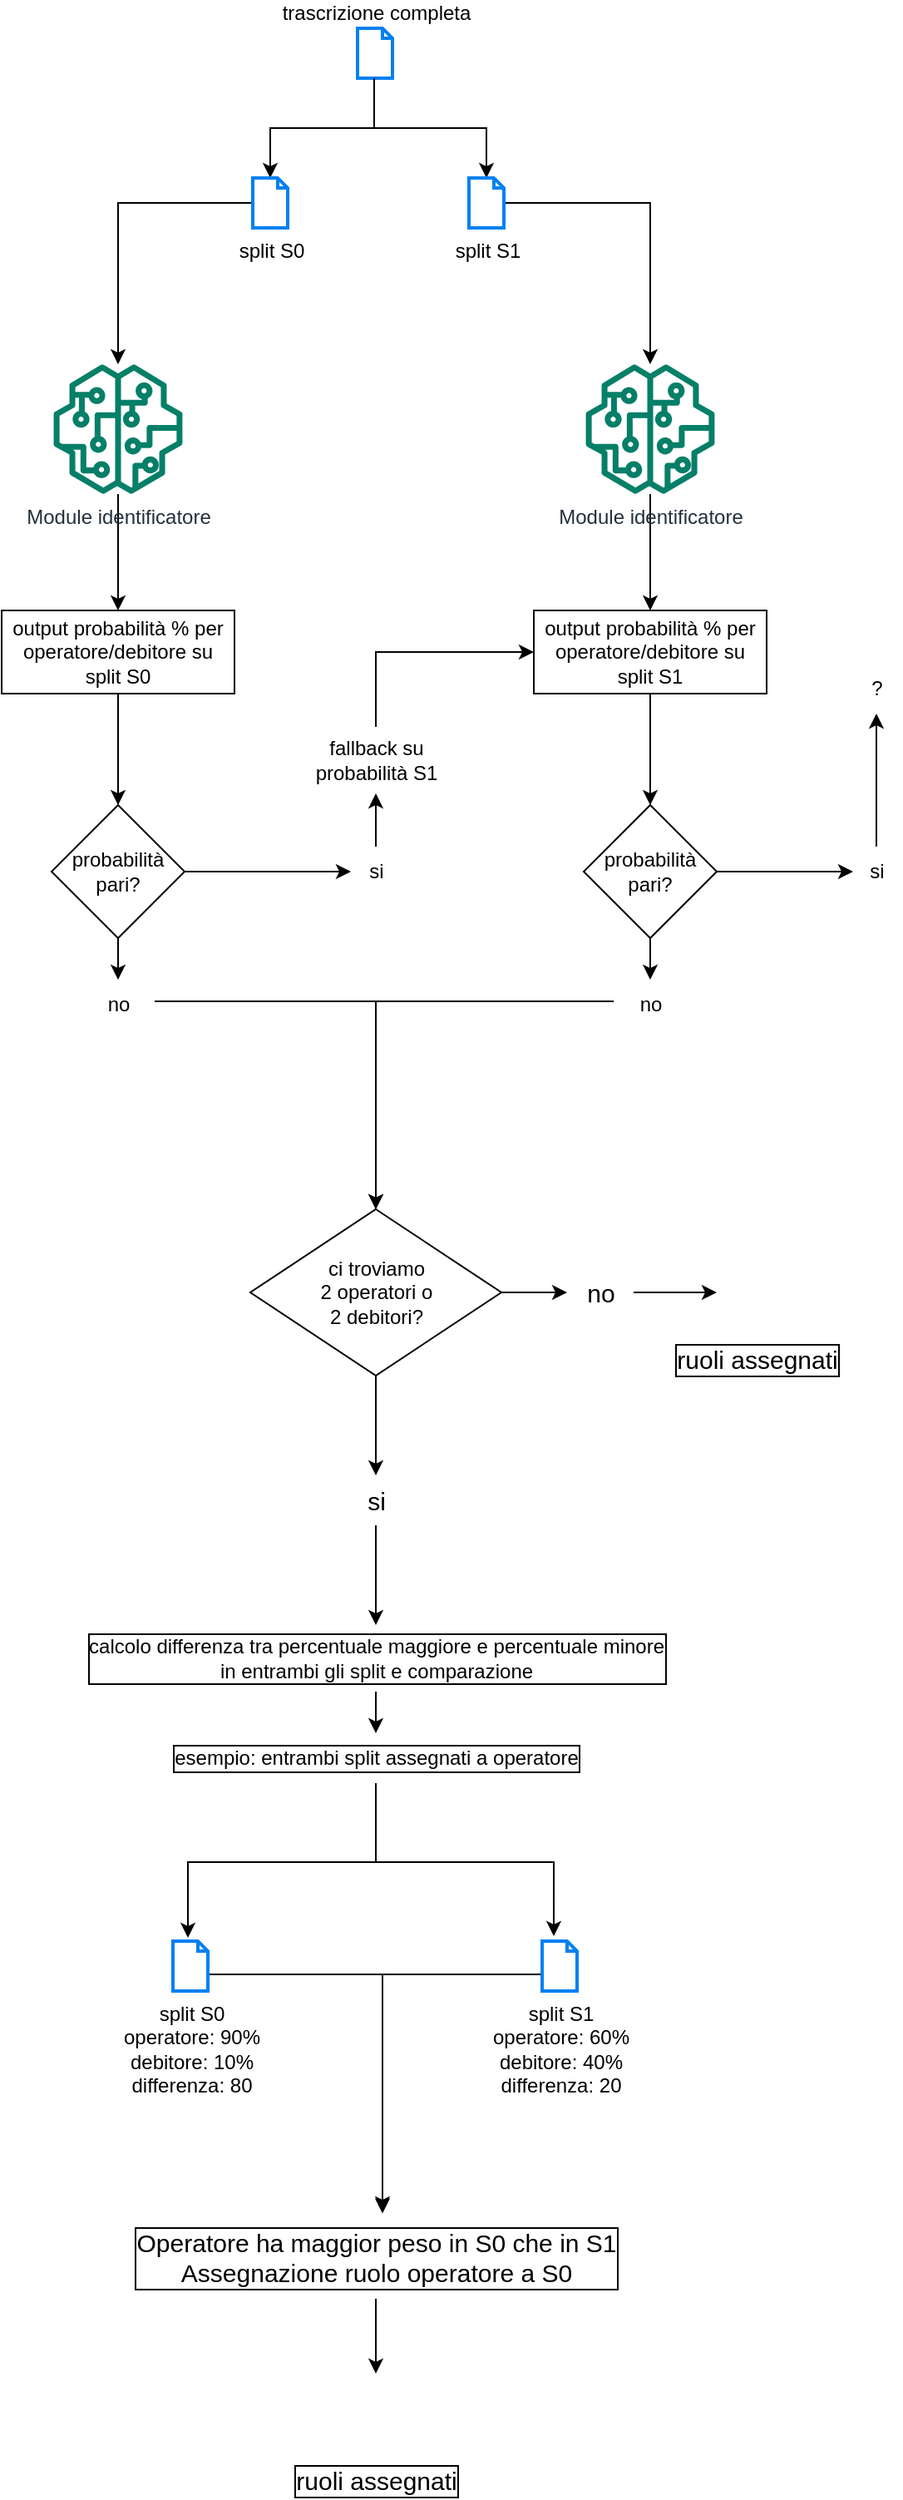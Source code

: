 <mxfile version="20.8.13" type="github">
  <diagram name="Page-1" id="lykmxIXzi3GVXtTds80J">
    <mxGraphModel dx="1434" dy="774" grid="1" gridSize="10" guides="1" tooltips="1" connect="1" arrows="1" fold="1" page="1" pageScale="1" pageWidth="827" pageHeight="1169" math="0" shadow="0">
      <root>
        <mxCell id="0" />
        <mxCell id="1" parent="0" />
        <mxCell id="E4YwK7CUom6d1HkRE5xG-3" style="edgeStyle=orthogonalEdgeStyle;rounded=0;orthogonalLoop=1;jettySize=auto;html=1;exitX=0.476;exitY=1.033;exitDx=0;exitDy=0;exitPerimeter=0;" edge="1" parent="1" source="E4YwK7CUom6d1HkRE5xG-1" target="E4YwK7CUom6d1HkRE5xG-2">
          <mxGeometry relative="1" as="geometry" />
        </mxCell>
        <mxCell id="E4YwK7CUom6d1HkRE5xG-1" value="trascrizione completa" style="html=1;verticalLabelPosition=top;align=center;labelBackgroundColor=#ffffff;verticalAlign=bottom;strokeWidth=2;strokeColor=#0080F0;shadow=0;dashed=0;shape=mxgraph.ios7.icons.document;labelPosition=center;" vertex="1" parent="1">
          <mxGeometry x="403" y="50" width="21" height="30" as="geometry" />
        </mxCell>
        <mxCell id="E4YwK7CUom6d1HkRE5xG-11" style="edgeStyle=orthogonalEdgeStyle;rounded=0;orthogonalLoop=1;jettySize=auto;html=1;" edge="1" parent="1" source="E4YwK7CUom6d1HkRE5xG-2" target="E4YwK7CUom6d1HkRE5xG-10">
          <mxGeometry relative="1" as="geometry" />
        </mxCell>
        <mxCell id="E4YwK7CUom6d1HkRE5xG-2" value="split S1" style="html=1;verticalLabelPosition=bottom;align=center;labelBackgroundColor=#ffffff;verticalAlign=top;strokeWidth=2;strokeColor=#0080F0;shadow=0;dashed=0;shape=mxgraph.ios7.icons.document;" vertex="1" parent="1">
          <mxGeometry x="470" y="140" width="21" height="30" as="geometry" />
        </mxCell>
        <mxCell id="E4YwK7CUom6d1HkRE5xG-4" style="edgeStyle=orthogonalEdgeStyle;rounded=0;orthogonalLoop=1;jettySize=auto;html=1;exitX=0.476;exitY=1;exitDx=0;exitDy=0;exitPerimeter=0;" edge="1" parent="1" target="E4YwK7CUom6d1HkRE5xG-5" source="E4YwK7CUom6d1HkRE5xG-1">
          <mxGeometry relative="1" as="geometry">
            <mxPoint x="360" y="65" as="sourcePoint" />
          </mxGeometry>
        </mxCell>
        <mxCell id="E4YwK7CUom6d1HkRE5xG-8" style="edgeStyle=orthogonalEdgeStyle;rounded=0;orthogonalLoop=1;jettySize=auto;html=1;" edge="1" parent="1" source="E4YwK7CUom6d1HkRE5xG-5" target="E4YwK7CUom6d1HkRE5xG-7">
          <mxGeometry relative="1" as="geometry" />
        </mxCell>
        <mxCell id="E4YwK7CUom6d1HkRE5xG-5" value="split S0" style="html=1;verticalLabelPosition=bottom;align=center;labelBackgroundColor=#ffffff;verticalAlign=top;strokeWidth=2;strokeColor=#0080F0;shadow=0;dashed=0;shape=mxgraph.ios7.icons.document;" vertex="1" parent="1">
          <mxGeometry x="340" y="140" width="21" height="30" as="geometry" />
        </mxCell>
        <mxCell id="E4YwK7CUom6d1HkRE5xG-31" style="edgeStyle=orthogonalEdgeStyle;rounded=0;orthogonalLoop=1;jettySize=auto;html=1;entryX=0.5;entryY=0;entryDx=0;entryDy=0;" edge="1" parent="1" source="E4YwK7CUom6d1HkRE5xG-7" target="E4YwK7CUom6d1HkRE5xG-30">
          <mxGeometry relative="1" as="geometry" />
        </mxCell>
        <mxCell id="E4YwK7CUom6d1HkRE5xG-7" value="Module identificatore" style="sketch=0;outlineConnect=0;fontColor=#232F3E;gradientColor=none;fillColor=#067F68;strokeColor=none;dashed=0;verticalLabelPosition=bottom;verticalAlign=top;align=center;html=1;fontSize=12;fontStyle=0;aspect=fixed;pointerEvents=1;shape=mxgraph.aws4.sagemaker_model;" vertex="1" parent="1">
          <mxGeometry x="220" y="252" width="78" height="78" as="geometry" />
        </mxCell>
        <mxCell id="E4YwK7CUom6d1HkRE5xG-34" style="edgeStyle=orthogonalEdgeStyle;rounded=0;orthogonalLoop=1;jettySize=auto;html=1;entryX=0.5;entryY=0;entryDx=0;entryDy=0;" edge="1" parent="1" source="E4YwK7CUom6d1HkRE5xG-10" target="E4YwK7CUom6d1HkRE5xG-33">
          <mxGeometry relative="1" as="geometry" />
        </mxCell>
        <mxCell id="E4YwK7CUom6d1HkRE5xG-10" value="Module identificatore" style="sketch=0;outlineConnect=0;fontColor=#232F3E;gradientColor=none;fillColor=#067F68;strokeColor=none;dashed=0;verticalLabelPosition=bottom;verticalAlign=top;align=center;html=1;fontSize=12;fontStyle=0;aspect=fixed;pointerEvents=1;shape=mxgraph.aws4.sagemaker_model;" vertex="1" parent="1">
          <mxGeometry x="540" y="252" width="78" height="78" as="geometry" />
        </mxCell>
        <mxCell id="E4YwK7CUom6d1HkRE5xG-16" value="" style="edgeStyle=orthogonalEdgeStyle;rounded=0;orthogonalLoop=1;jettySize=auto;html=1;" edge="1" parent="1" source="E4YwK7CUom6d1HkRE5xG-13" target="E4YwK7CUom6d1HkRE5xG-15">
          <mxGeometry relative="1" as="geometry" />
        </mxCell>
        <mxCell id="E4YwK7CUom6d1HkRE5xG-27" value="" style="edgeStyle=orthogonalEdgeStyle;rounded=0;orthogonalLoop=1;jettySize=auto;html=1;" edge="1" parent="1" source="E4YwK7CUom6d1HkRE5xG-13" target="E4YwK7CUom6d1HkRE5xG-18">
          <mxGeometry relative="1" as="geometry" />
        </mxCell>
        <mxCell id="E4YwK7CUom6d1HkRE5xG-13" value="probabilità pari?" style="rhombus;whiteSpace=wrap;html=1;" vertex="1" parent="1">
          <mxGeometry x="219" y="517" width="80" height="80" as="geometry" />
        </mxCell>
        <mxCell id="E4YwK7CUom6d1HkRE5xG-48" style="edgeStyle=orthogonalEdgeStyle;rounded=0;orthogonalLoop=1;jettySize=auto;html=1;entryX=0.5;entryY=0;entryDx=0;entryDy=0;exitX=1.05;exitY=0.433;exitDx=0;exitDy=0;exitPerimeter=0;" edge="1" parent="1" source="E4YwK7CUom6d1HkRE5xG-15" target="E4YwK7CUom6d1HkRE5xG-47">
          <mxGeometry relative="1" as="geometry">
            <Array as="points">
              <mxPoint x="414" y="635" />
            </Array>
          </mxGeometry>
        </mxCell>
        <mxCell id="E4YwK7CUom6d1HkRE5xG-15" value="no" style="text;html=1;align=center;verticalAlign=middle;resizable=0;points=[];autosize=1;strokeColor=none;fillColor=none;" vertex="1" parent="1">
          <mxGeometry x="239" y="622" width="40" height="30" as="geometry" />
        </mxCell>
        <mxCell id="E4YwK7CUom6d1HkRE5xG-37" value="" style="edgeStyle=orthogonalEdgeStyle;rounded=0;orthogonalLoop=1;jettySize=auto;html=1;" edge="1" parent="1" source="E4YwK7CUom6d1HkRE5xG-18" target="E4YwK7CUom6d1HkRE5xG-36">
          <mxGeometry relative="1" as="geometry" />
        </mxCell>
        <mxCell id="E4YwK7CUom6d1HkRE5xG-18" value="si" style="text;html=1;align=center;verticalAlign=middle;resizable=0;points=[];autosize=1;strokeColor=none;fillColor=none;" vertex="1" parent="1">
          <mxGeometry x="399" y="542" width="30" height="30" as="geometry" />
        </mxCell>
        <mxCell id="E4YwK7CUom6d1HkRE5xG-32" style="edgeStyle=orthogonalEdgeStyle;rounded=0;orthogonalLoop=1;jettySize=auto;html=1;entryX=0.5;entryY=0;entryDx=0;entryDy=0;" edge="1" parent="1" source="E4YwK7CUom6d1HkRE5xG-30" target="E4YwK7CUom6d1HkRE5xG-13">
          <mxGeometry relative="1" as="geometry" />
        </mxCell>
        <mxCell id="E4YwK7CUom6d1HkRE5xG-30" value="output probabilità % per operatore/debitore su split S0" style="rounded=0;whiteSpace=wrap;html=1;" vertex="1" parent="1">
          <mxGeometry x="189" y="400" width="140" height="50" as="geometry" />
        </mxCell>
        <mxCell id="E4YwK7CUom6d1HkRE5xG-40" style="edgeStyle=orthogonalEdgeStyle;rounded=0;orthogonalLoop=1;jettySize=auto;html=1;entryX=0.5;entryY=0;entryDx=0;entryDy=0;" edge="1" parent="1" source="E4YwK7CUom6d1HkRE5xG-33" target="E4YwK7CUom6d1HkRE5xG-39">
          <mxGeometry relative="1" as="geometry" />
        </mxCell>
        <mxCell id="E4YwK7CUom6d1HkRE5xG-33" value="output probabilità % per operatore/debitore su split S1" style="rounded=0;whiteSpace=wrap;html=1;" vertex="1" parent="1">
          <mxGeometry x="509" y="400" width="140" height="50" as="geometry" />
        </mxCell>
        <mxCell id="E4YwK7CUom6d1HkRE5xG-38" style="edgeStyle=orthogonalEdgeStyle;rounded=0;orthogonalLoop=1;jettySize=auto;html=1;entryX=0;entryY=0.5;entryDx=0;entryDy=0;" edge="1" parent="1" source="E4YwK7CUom6d1HkRE5xG-36" target="E4YwK7CUom6d1HkRE5xG-33">
          <mxGeometry relative="1" as="geometry">
            <Array as="points">
              <mxPoint x="414" y="425" />
            </Array>
          </mxGeometry>
        </mxCell>
        <mxCell id="E4YwK7CUom6d1HkRE5xG-36" value="fallback su &lt;br&gt;probabilità S1" style="text;html=1;align=center;verticalAlign=middle;resizable=0;points=[];autosize=1;strokeColor=none;fillColor=none;" vertex="1" parent="1">
          <mxGeometry x="364" y="470" width="100" height="40" as="geometry" />
        </mxCell>
        <mxCell id="E4YwK7CUom6d1HkRE5xG-42" style="edgeStyle=orthogonalEdgeStyle;rounded=0;orthogonalLoop=1;jettySize=auto;html=1;entryX=0.033;entryY=0.5;entryDx=0;entryDy=0;entryPerimeter=0;" edge="1" parent="1" source="E4YwK7CUom6d1HkRE5xG-39" target="E4YwK7CUom6d1HkRE5xG-41">
          <mxGeometry relative="1" as="geometry" />
        </mxCell>
        <mxCell id="E4YwK7CUom6d1HkRE5xG-46" value="" style="edgeStyle=orthogonalEdgeStyle;rounded=0;orthogonalLoop=1;jettySize=auto;html=1;" edge="1" parent="1" source="E4YwK7CUom6d1HkRE5xG-39" target="E4YwK7CUom6d1HkRE5xG-45">
          <mxGeometry relative="1" as="geometry" />
        </mxCell>
        <mxCell id="E4YwK7CUom6d1HkRE5xG-39" value="probabilità pari?" style="rhombus;whiteSpace=wrap;html=1;" vertex="1" parent="1">
          <mxGeometry x="539" y="517" width="80" height="80" as="geometry" />
        </mxCell>
        <mxCell id="E4YwK7CUom6d1HkRE5xG-44" value="" style="edgeStyle=orthogonalEdgeStyle;rounded=0;orthogonalLoop=1;jettySize=auto;html=1;" edge="1" parent="1" source="E4YwK7CUom6d1HkRE5xG-41" target="E4YwK7CUom6d1HkRE5xG-43">
          <mxGeometry relative="1" as="geometry" />
        </mxCell>
        <mxCell id="E4YwK7CUom6d1HkRE5xG-41" value="si" style="text;html=1;align=center;verticalAlign=middle;resizable=0;points=[];autosize=1;strokeColor=none;fillColor=none;" vertex="1" parent="1">
          <mxGeometry x="700" y="542" width="30" height="30" as="geometry" />
        </mxCell>
        <mxCell id="E4YwK7CUom6d1HkRE5xG-43" value="?" style="text;html=1;align=center;verticalAlign=middle;resizable=0;points=[];autosize=1;strokeColor=none;fillColor=none;" vertex="1" parent="1">
          <mxGeometry x="700" y="432" width="30" height="30" as="geometry" />
        </mxCell>
        <mxCell id="E4YwK7CUom6d1HkRE5xG-49" style="edgeStyle=orthogonalEdgeStyle;rounded=0;orthogonalLoop=1;jettySize=auto;html=1;entryX=0.5;entryY=0;entryDx=0;entryDy=0;exitX=-0.05;exitY=0.433;exitDx=0;exitDy=0;exitPerimeter=0;" edge="1" parent="1" source="E4YwK7CUom6d1HkRE5xG-45" target="E4YwK7CUom6d1HkRE5xG-47">
          <mxGeometry relative="1" as="geometry">
            <Array as="points">
              <mxPoint x="414" y="635" />
            </Array>
          </mxGeometry>
        </mxCell>
        <mxCell id="E4YwK7CUom6d1HkRE5xG-45" value="no" style="text;html=1;align=center;verticalAlign=middle;resizable=0;points=[];autosize=1;strokeColor=none;fillColor=none;" vertex="1" parent="1">
          <mxGeometry x="559" y="622" width="40" height="30" as="geometry" />
        </mxCell>
        <mxCell id="E4YwK7CUom6d1HkRE5xG-65" value="" style="edgeStyle=orthogonalEdgeStyle;rounded=0;orthogonalLoop=1;jettySize=auto;html=1;fontSize=15;" edge="1" parent="1" source="E4YwK7CUom6d1HkRE5xG-47" target="E4YwK7CUom6d1HkRE5xG-64">
          <mxGeometry relative="1" as="geometry" />
        </mxCell>
        <mxCell id="E4YwK7CUom6d1HkRE5xG-71" value="" style="edgeStyle=orthogonalEdgeStyle;rounded=0;orthogonalLoop=1;jettySize=auto;html=1;fontSize=15;" edge="1" parent="1" source="E4YwK7CUom6d1HkRE5xG-47" target="E4YwK7CUom6d1HkRE5xG-69">
          <mxGeometry relative="1" as="geometry" />
        </mxCell>
        <mxCell id="E4YwK7CUom6d1HkRE5xG-47" value="ci troviamo&lt;br&gt;2 operatori o&lt;br&gt;2 debitori?" style="rhombus;whiteSpace=wrap;html=1;" vertex="1" parent="1">
          <mxGeometry x="338.5" y="760" width="151" height="100" as="geometry" />
        </mxCell>
        <mxCell id="E4YwK7CUom6d1HkRE5xG-60" value="" style="edgeStyle=orthogonalEdgeStyle;rounded=0;orthogonalLoop=1;jettySize=auto;html=1;" edge="1" parent="1" source="E4YwK7CUom6d1HkRE5xG-50" target="E4YwK7CUom6d1HkRE5xG-56">
          <mxGeometry relative="1" as="geometry" />
        </mxCell>
        <mxCell id="E4YwK7CUom6d1HkRE5xG-50" value="calcolo differenza tra percentuale maggiore e percentuale minore &lt;br&gt;in entrambi gli split e comparazione" style="text;html=1;align=center;verticalAlign=middle;resizable=0;points=[];autosize=1;strokeColor=none;fillColor=none;labelBackgroundColor=default;labelBorderColor=default;" vertex="1" parent="1">
          <mxGeometry x="229" y="1010" width="370" height="40" as="geometry" />
        </mxCell>
        <mxCell id="E4YwK7CUom6d1HkRE5xG-62" style="edgeStyle=orthogonalEdgeStyle;rounded=0;orthogonalLoop=1;jettySize=auto;html=1;entryX=0.516;entryY=-0.025;entryDx=0;entryDy=0;entryPerimeter=0;" edge="1" parent="1" source="E4YwK7CUom6d1HkRE5xG-52" target="E4YwK7CUom6d1HkRE5xG-61">
          <mxGeometry relative="1" as="geometry">
            <Array as="points">
              <mxPoint x="418" y="1220" />
            </Array>
          </mxGeometry>
        </mxCell>
        <mxCell id="E4YwK7CUom6d1HkRE5xG-52" value="split S0&lt;br&gt;operatore: 90%&lt;br&gt;debitore: 10%&lt;br&gt;differenza: 80" style="html=1;verticalLabelPosition=bottom;align=center;labelBackgroundColor=#ffffff;verticalAlign=top;strokeWidth=2;strokeColor=#0080F0;shadow=0;dashed=0;shape=mxgraph.ios7.icons.document;" vertex="1" parent="1">
          <mxGeometry x="292" y="1200" width="21" height="30" as="geometry" />
        </mxCell>
        <mxCell id="E4YwK7CUom6d1HkRE5xG-63" style="edgeStyle=orthogonalEdgeStyle;rounded=0;orthogonalLoop=1;jettySize=auto;html=1;entryX=0.516;entryY=-0.05;entryDx=0;entryDy=0;entryPerimeter=0;" edge="1" parent="1" source="E4YwK7CUom6d1HkRE5xG-53" target="E4YwK7CUom6d1HkRE5xG-61">
          <mxGeometry relative="1" as="geometry">
            <Array as="points">
              <mxPoint x="418" y="1220" />
            </Array>
          </mxGeometry>
        </mxCell>
        <mxCell id="E4YwK7CUom6d1HkRE5xG-53" value="split S1&lt;br&gt;operatore: 60%&lt;br&gt;debitore: 40%&lt;br&gt;differenza: 20" style="html=1;verticalLabelPosition=bottom;align=center;labelBackgroundColor=#ffffff;verticalAlign=top;strokeWidth=2;strokeColor=#0080F0;shadow=0;dashed=0;shape=mxgraph.ios7.icons.document;" vertex="1" parent="1">
          <mxGeometry x="514" y="1200" width="21" height="30" as="geometry" />
        </mxCell>
        <mxCell id="E4YwK7CUom6d1HkRE5xG-58" style="edgeStyle=orthogonalEdgeStyle;rounded=0;orthogonalLoop=1;jettySize=auto;html=1;entryX=0.429;entryY=-0.067;entryDx=0;entryDy=0;entryPerimeter=0;" edge="1" parent="1" source="E4YwK7CUom6d1HkRE5xG-56" target="E4YwK7CUom6d1HkRE5xG-52">
          <mxGeometry relative="1" as="geometry" />
        </mxCell>
        <mxCell id="E4YwK7CUom6d1HkRE5xG-59" style="edgeStyle=orthogonalEdgeStyle;rounded=0;orthogonalLoop=1;jettySize=auto;html=1;entryX=0.333;entryY=-0.1;entryDx=0;entryDy=0;entryPerimeter=0;" edge="1" parent="1" source="E4YwK7CUom6d1HkRE5xG-56" target="E4YwK7CUom6d1HkRE5xG-53">
          <mxGeometry relative="1" as="geometry" />
        </mxCell>
        <mxCell id="E4YwK7CUom6d1HkRE5xG-56" value="esempio: entrambi split assegnati a operatore" style="text;html=1;align=center;verticalAlign=middle;resizable=0;points=[];autosize=1;strokeColor=none;fillColor=none;labelBorderColor=default;labelBackgroundColor=default;" vertex="1" parent="1">
          <mxGeometry x="279" y="1075" width="270" height="30" as="geometry" />
        </mxCell>
        <mxCell id="E4YwK7CUom6d1HkRE5xG-73" value="" style="edgeStyle=orthogonalEdgeStyle;rounded=0;orthogonalLoop=1;jettySize=auto;html=1;fontSize=15;" edge="1" parent="1" source="E4YwK7CUom6d1HkRE5xG-61" target="E4YwK7CUom6d1HkRE5xG-72">
          <mxGeometry relative="1" as="geometry" />
        </mxCell>
        <mxCell id="E4YwK7CUom6d1HkRE5xG-61" value="Operatore ha maggior peso in S0 che in S1&lt;br style=&quot;font-size: 15px;&quot;&gt;Assegnazione ruolo operatore a S0" style="text;html=1;align=center;verticalAlign=middle;resizable=0;points=[];autosize=1;strokeColor=none;fillColor=none;labelBackgroundColor=default;labelBorderColor=default;spacing=2;fontSize=15;" vertex="1" parent="1">
          <mxGeometry x="259" y="1365" width="310" height="50" as="geometry" />
        </mxCell>
        <mxCell id="E4YwK7CUom6d1HkRE5xG-66" value="" style="edgeStyle=orthogonalEdgeStyle;rounded=0;orthogonalLoop=1;jettySize=auto;html=1;fontSize=15;" edge="1" parent="1" source="E4YwK7CUom6d1HkRE5xG-64" target="E4YwK7CUom6d1HkRE5xG-50">
          <mxGeometry relative="1" as="geometry" />
        </mxCell>
        <mxCell id="E4YwK7CUom6d1HkRE5xG-64" value="si" style="text;html=1;align=center;verticalAlign=middle;resizable=0;points=[];autosize=1;strokeColor=none;fillColor=none;fontSize=15;" vertex="1" parent="1">
          <mxGeometry x="399" y="920" width="30" height="30" as="geometry" />
        </mxCell>
        <mxCell id="E4YwK7CUom6d1HkRE5xG-68" value="ruoli assegnati" style="shape=image;html=1;verticalAlign=top;verticalLabelPosition=bottom;labelBackgroundColor=#ffffff;imageAspect=0;aspect=fixed;image=https://cdn2.iconfinder.com/data/icons/onebit/PNG/onebit_34.png;labelBorderColor=default;fontSize=15;" vertex="1" parent="1">
          <mxGeometry x="619" y="786" width="48" height="48" as="geometry" />
        </mxCell>
        <mxCell id="E4YwK7CUom6d1HkRE5xG-70" value="" style="edgeStyle=orthogonalEdgeStyle;rounded=0;orthogonalLoop=1;jettySize=auto;html=1;fontSize=15;" edge="1" parent="1" source="E4YwK7CUom6d1HkRE5xG-69" target="E4YwK7CUom6d1HkRE5xG-68">
          <mxGeometry relative="1" as="geometry" />
        </mxCell>
        <mxCell id="E4YwK7CUom6d1HkRE5xG-69" value="no" style="text;html=1;align=center;verticalAlign=middle;resizable=0;points=[];autosize=1;strokeColor=none;fillColor=none;fontSize=15;" vertex="1" parent="1">
          <mxGeometry x="529" y="795" width="40" height="30" as="geometry" />
        </mxCell>
        <mxCell id="E4YwK7CUom6d1HkRE5xG-72" value="ruoli assegnati" style="shape=image;html=1;verticalAlign=top;verticalLabelPosition=bottom;labelBackgroundColor=#ffffff;imageAspect=0;aspect=fixed;image=https://cdn2.iconfinder.com/data/icons/onebit/PNG/onebit_34.png;labelBorderColor=default;fontSize=15;" vertex="1" parent="1">
          <mxGeometry x="390" y="1460" width="48" height="48" as="geometry" />
        </mxCell>
      </root>
    </mxGraphModel>
  </diagram>
</mxfile>
